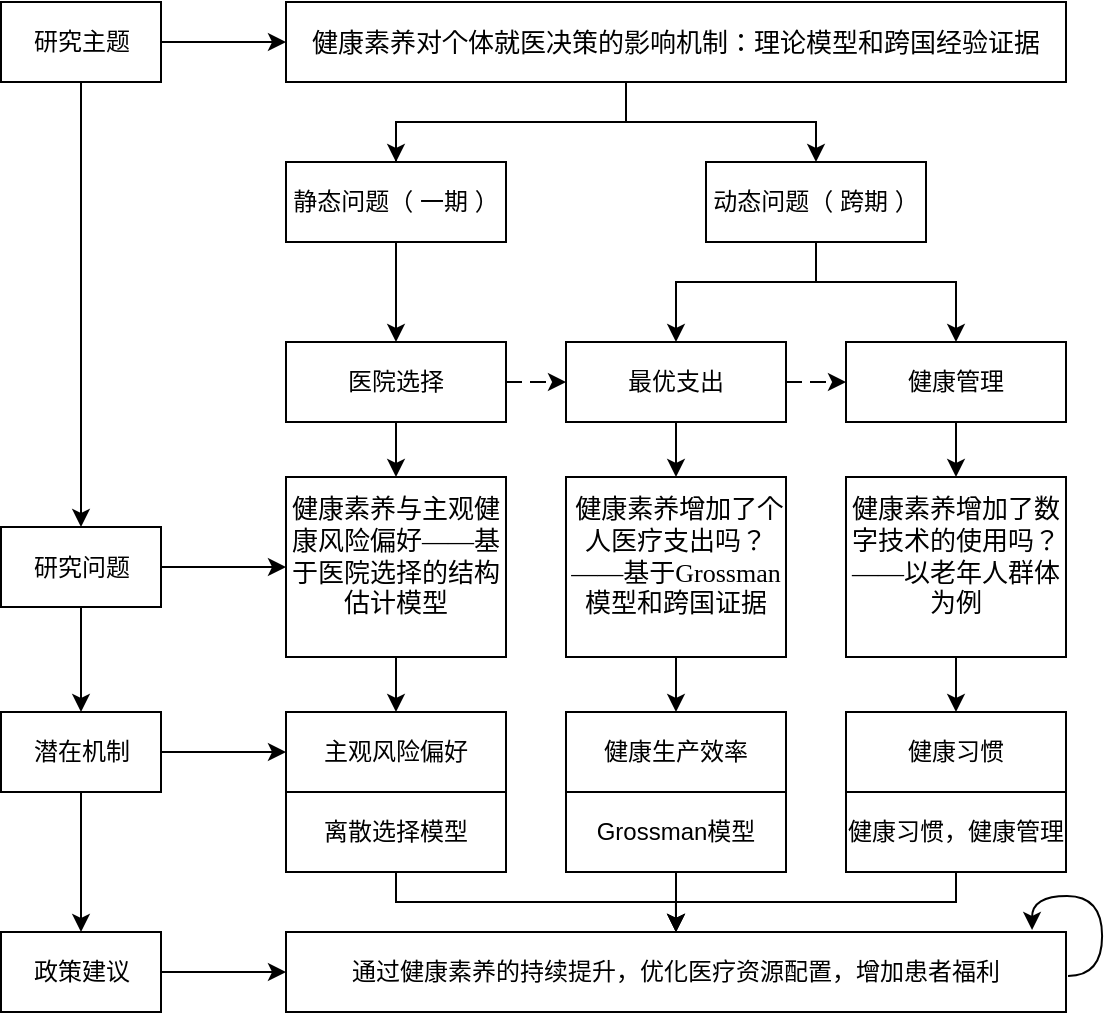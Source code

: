 <mxfile version="24.4.13" type="github">
  <diagram name="第 1 页" id="TJlREFRVbjQbi90u0qth">
    <mxGraphModel dx="934" dy="494" grid="1" gridSize="10" guides="1" tooltips="1" connect="1" arrows="1" fold="1" page="1" pageScale="1" pageWidth="827" pageHeight="1169" math="0" shadow="0">
      <root>
        <mxCell id="0" />
        <mxCell id="1" parent="0" />
        <mxCell id="6NIygA2UcwXDgmvHAig5-2" value="&lt;font style=&quot;font-size: 13px;&quot;&gt;健康素养对个体就医决策的影响机制：理论模型和跨国经验证据&lt;/font&gt;" style="rounded=0;whiteSpace=wrap;html=1;" vertex="1" parent="1">
          <mxGeometry x="380" y="40" width="390" height="40" as="geometry" />
        </mxCell>
        <mxCell id="6NIygA2UcwXDgmvHAig5-57" value="" style="edgeStyle=orthogonalEdgeStyle;rounded=0;orthogonalLoop=1;jettySize=auto;html=1;" edge="1" parent="1" source="6NIygA2UcwXDgmvHAig5-5" target="6NIygA2UcwXDgmvHAig5-24">
          <mxGeometry relative="1" as="geometry" />
        </mxCell>
        <mxCell id="6NIygA2UcwXDgmvHAig5-5" value="健康管理" style="rounded=0;whiteSpace=wrap;html=1;" vertex="1" parent="1">
          <mxGeometry x="660" y="210" width="110" height="40" as="geometry" />
        </mxCell>
        <mxCell id="6NIygA2UcwXDgmvHAig5-58" style="edgeStyle=orthogonalEdgeStyle;rounded=0;orthogonalLoop=1;jettySize=auto;html=1;" edge="1" parent="1" source="6NIygA2UcwXDgmvHAig5-10">
          <mxGeometry relative="1" as="geometry">
            <mxPoint x="435.0" y="130" as="targetPoint" />
          </mxGeometry>
        </mxCell>
        <mxCell id="6NIygA2UcwXDgmvHAig5-59" value="" style="edgeStyle=orthogonalEdgeStyle;rounded=0;orthogonalLoop=1;jettySize=auto;html=1;" edge="1" parent="1" source="6NIygA2UcwXDgmvHAig5-10" target="6NIygA2UcwXDgmvHAig5-41">
          <mxGeometry relative="1" as="geometry" />
        </mxCell>
        <mxCell id="6NIygA2UcwXDgmvHAig5-10" value="静态问题（ 一期 ）" style="rounded=0;whiteSpace=wrap;html=1;" vertex="1" parent="1">
          <mxGeometry x="380" y="120" width="110" height="40" as="geometry" />
        </mxCell>
        <mxCell id="6NIygA2UcwXDgmvHAig5-88" style="edgeStyle=orthogonalEdgeStyle;rounded=0;orthogonalLoop=1;jettySize=auto;html=1;exitX=0.5;exitY=1;exitDx=0;exitDy=0;entryX=0.5;entryY=0;entryDx=0;entryDy=0;" edge="1" parent="1" source="6NIygA2UcwXDgmvHAig5-12" target="6NIygA2UcwXDgmvHAig5-82">
          <mxGeometry relative="1" as="geometry">
            <Array as="points">
              <mxPoint x="715" y="490" />
              <mxPoint x="575" y="490" />
            </Array>
          </mxGeometry>
        </mxCell>
        <mxCell id="6NIygA2UcwXDgmvHAig5-12" value="健康习惯，健康管理" style="rounded=0;whiteSpace=wrap;html=1;" vertex="1" parent="1">
          <mxGeometry x="660" y="435" width="110" height="40" as="geometry" />
        </mxCell>
        <mxCell id="6NIygA2UcwXDgmvHAig5-86" style="edgeStyle=orthogonalEdgeStyle;rounded=0;orthogonalLoop=1;jettySize=auto;html=1;exitX=0.5;exitY=1;exitDx=0;exitDy=0;entryX=0.5;entryY=0;entryDx=0;entryDy=0;" edge="1" parent="1" source="6NIygA2UcwXDgmvHAig5-15" target="6NIygA2UcwXDgmvHAig5-82">
          <mxGeometry relative="1" as="geometry">
            <Array as="points">
              <mxPoint x="435" y="490" />
              <mxPoint x="575" y="490" />
            </Array>
          </mxGeometry>
        </mxCell>
        <mxCell id="6NIygA2UcwXDgmvHAig5-15" value="离散选择模型" style="rounded=0;whiteSpace=wrap;html=1;" vertex="1" parent="1">
          <mxGeometry x="380" y="435" width="110" height="40" as="geometry" />
        </mxCell>
        <mxCell id="6NIygA2UcwXDgmvHAig5-63" value="" style="edgeStyle=orthogonalEdgeStyle;rounded=0;orthogonalLoop=1;jettySize=auto;html=1;" edge="1" parent="1" source="6NIygA2UcwXDgmvHAig5-18" target="6NIygA2UcwXDgmvHAig5-50">
          <mxGeometry relative="1" as="geometry" />
        </mxCell>
        <mxCell id="6NIygA2UcwXDgmvHAig5-18" value="&lt;span style=&quot;text-indent: -22pt; background-color: initial; font-family: 宋体;&quot;&gt;&lt;font style=&quot;font-size: 13px;&quot;&gt;健康素养与主观健康风险偏好——基于医院选择的结构估计模型&lt;/font&gt;&lt;/span&gt;&lt;p style=&quot;margin-top:0cm;margin-right:0cm;margin-bottom:&lt;br/&gt;12.0pt;margin-left:22.0pt;text-align:justify;text-justify:inter-ideograph;&lt;br/&gt;text-indent:-22.0pt;mso-char-indent-count:0;line-height:150%;mso-list:l0 level1 lfo1&quot; class=&quot;MsoListParagraph&quot;&gt;&lt;span style=&quot;font-family: &amp;quot;Times New Roman&amp;quot;, serif;&quot; lang=&quot;EN-US&quot;&gt;&lt;/span&gt;&lt;/p&gt;" style="rounded=0;whiteSpace=wrap;html=1;" vertex="1" parent="1">
          <mxGeometry x="380" y="277.5" width="110" height="90" as="geometry" />
        </mxCell>
        <mxCell id="6NIygA2UcwXDgmvHAig5-75" value="" style="edgeStyle=orthogonalEdgeStyle;curved=1;rounded=0;orthogonalLoop=1;jettySize=auto;html=1;" edge="1" parent="1" source="6NIygA2UcwXDgmvHAig5-19" target="6NIygA2UcwXDgmvHAig5-49">
          <mxGeometry relative="1" as="geometry" />
        </mxCell>
        <mxCell id="6NIygA2UcwXDgmvHAig5-19" value="&lt;font style=&quot;font-size: 13px;&quot;&gt;&lt;span style=&quot;text-align: justify; text-indent: -22pt; background-color: initial; font-family: &amp;quot;Times New Roman&amp;quot;, serif;&quot; lang=&quot;EN-US&quot;&gt;&amp;nbsp;&lt;/span&gt;&lt;span style=&quot;text-align: justify; text-indent: -22pt; background-color: initial; font-family: 宋体;&quot;&gt;健康素养增加了个人医疗支出吗？——基于&lt;/span&gt;&lt;span style=&quot;text-align: justify; text-indent: -22pt; background-color: initial; font-family: &amp;quot;Times New Roman&amp;quot;, serif;&quot; lang=&quot;EN-US&quot;&gt;Grossman&lt;/span&gt;&lt;span style=&quot;text-align: justify; text-indent: -22pt; background-color: initial; font-family: 宋体;&quot;&gt;模型和跨国证据&lt;/span&gt;&lt;/font&gt;&lt;p style=&quot;margin-top:0cm;margin-right:0cm;margin-bottom:&lt;br/&gt;12.0pt;margin-left:22.0pt;text-align:justify;text-justify:inter-ideograph;&lt;br/&gt;text-indent:-22.0pt;mso-char-indent-count:0;line-height:150%;mso-list:l0 level1 lfo1&quot; class=&quot;MsoListParagraph&quot;&gt;&lt;span style=&quot;font-family: &amp;quot;Times New Roman&amp;quot;, serif;&quot; lang=&quot;EN-US&quot;&gt;&lt;/span&gt;&lt;/p&gt;" style="rounded=0;whiteSpace=wrap;html=1;" vertex="1" parent="1">
          <mxGeometry x="520" y="277.5" width="110" height="90" as="geometry" />
        </mxCell>
        <mxCell id="6NIygA2UcwXDgmvHAig5-77" value="" style="edgeStyle=orthogonalEdgeStyle;curved=1;rounded=0;orthogonalLoop=1;jettySize=auto;html=1;" edge="1" parent="1" source="6NIygA2UcwXDgmvHAig5-24" target="6NIygA2UcwXDgmvHAig5-48">
          <mxGeometry relative="1" as="geometry" />
        </mxCell>
        <mxCell id="6NIygA2UcwXDgmvHAig5-24" value="&lt;font style=&quot;font-size: 13px;&quot;&gt;&lt;span style=&quot;font-family: 宋体;&quot;&gt;健康素养增加了数字技术的使用吗？&lt;/span&gt;&lt;span style=&quot;font-family: 宋体; text-indent: -29.333px;&quot;&gt;——&lt;/span&gt;&lt;span style=&quot;font-family: 宋体;&quot;&gt;以老年人群体为例&lt;/span&gt;&lt;/font&gt;&lt;br&gt;&lt;p class=&quot;MsoListParagraph&quot; style=&quot;margin-top: 0cm; margin-right: 0cm; margin-left: 22pt; line-height: 150%;&quot;&gt;&lt;span lang=&quot;EN-US&quot; style=&quot;font-family: &amp;quot;Times New Roman&amp;quot;, serif;&quot;&gt;&lt;/span&gt;&lt;/p&gt;" style="rounded=0;whiteSpace=wrap;html=1;align=center;" vertex="1" parent="1">
          <mxGeometry x="660" y="277.5" width="110" height="90" as="geometry" />
        </mxCell>
        <mxCell id="6NIygA2UcwXDgmvHAig5-25" style="edgeStyle=orthogonalEdgeStyle;rounded=0;orthogonalLoop=1;jettySize=auto;html=1;exitX=0.5;exitY=1;exitDx=0;exitDy=0;" edge="1" parent="1" source="6NIygA2UcwXDgmvHAig5-10" target="6NIygA2UcwXDgmvHAig5-10">
          <mxGeometry relative="1" as="geometry" />
        </mxCell>
        <mxCell id="6NIygA2UcwXDgmvHAig5-81" value="" style="edgeStyle=orthogonalEdgeStyle;curved=1;rounded=0;orthogonalLoop=1;jettySize=auto;html=1;" edge="1" parent="1" source="6NIygA2UcwXDgmvHAig5-27">
          <mxGeometry relative="1" as="geometry">
            <mxPoint x="574.941" y="505" as="targetPoint" />
          </mxGeometry>
        </mxCell>
        <mxCell id="6NIygA2UcwXDgmvHAig5-27" value="Grossman模型" style="rounded=0;whiteSpace=wrap;html=1;" vertex="1" parent="1">
          <mxGeometry x="520" y="435" width="110" height="40" as="geometry" />
        </mxCell>
        <mxCell id="6NIygA2UcwXDgmvHAig5-11" value="动态问题（ 跨期 ）" style="rounded=0;whiteSpace=wrap;html=1;" vertex="1" parent="1">
          <mxGeometry x="590" y="120" width="110" height="40" as="geometry" />
        </mxCell>
        <mxCell id="6NIygA2UcwXDgmvHAig5-32" value="研究主题" style="rounded=0;whiteSpace=wrap;html=1;" vertex="1" parent="1">
          <mxGeometry x="237.5" y="40" width="80" height="40" as="geometry" />
        </mxCell>
        <mxCell id="6NIygA2UcwXDgmvHAig5-34" value="" style="endArrow=classic;html=1;rounded=0;exitX=1;exitY=0.5;exitDx=0;exitDy=0;entryX=0;entryY=0.5;entryDx=0;entryDy=0;" edge="1" parent="1" source="6NIygA2UcwXDgmvHAig5-32" target="6NIygA2UcwXDgmvHAig5-2">
          <mxGeometry width="50" height="50" relative="1" as="geometry">
            <mxPoint x="600" y="230" as="sourcePoint" />
            <mxPoint x="650" y="180" as="targetPoint" />
          </mxGeometry>
        </mxCell>
        <mxCell id="6NIygA2UcwXDgmvHAig5-39" value="" style="edgeStyle=orthogonalEdgeStyle;rounded=0;orthogonalLoop=1;jettySize=auto;html=1;" edge="1" parent="1" source="6NIygA2UcwXDgmvHAig5-35" target="6NIygA2UcwXDgmvHAig5-36">
          <mxGeometry relative="1" as="geometry" />
        </mxCell>
        <mxCell id="6NIygA2UcwXDgmvHAig5-62" value="" style="edgeStyle=orthogonalEdgeStyle;rounded=0;orthogonalLoop=1;jettySize=auto;html=1;" edge="1" parent="1" source="6NIygA2UcwXDgmvHAig5-35" target="6NIygA2UcwXDgmvHAig5-18">
          <mxGeometry relative="1" as="geometry" />
        </mxCell>
        <mxCell id="6NIygA2UcwXDgmvHAig5-35" value="研究问题" style="rounded=0;whiteSpace=wrap;html=1;" vertex="1" parent="1">
          <mxGeometry x="237.5" y="302.5" width="80" height="40" as="geometry" />
        </mxCell>
        <mxCell id="6NIygA2UcwXDgmvHAig5-40" value="" style="edgeStyle=orthogonalEdgeStyle;rounded=0;orthogonalLoop=1;jettySize=auto;html=1;" edge="1" parent="1" source="6NIygA2UcwXDgmvHAig5-36" target="6NIygA2UcwXDgmvHAig5-37">
          <mxGeometry relative="1" as="geometry" />
        </mxCell>
        <mxCell id="6NIygA2UcwXDgmvHAig5-76" value="" style="edgeStyle=orthogonalEdgeStyle;curved=1;rounded=0;orthogonalLoop=1;jettySize=auto;html=1;" edge="1" parent="1" source="6NIygA2UcwXDgmvHAig5-36" target="6NIygA2UcwXDgmvHAig5-50">
          <mxGeometry relative="1" as="geometry" />
        </mxCell>
        <mxCell id="6NIygA2UcwXDgmvHAig5-36" value="潜在机制" style="rounded=0;whiteSpace=wrap;html=1;" vertex="1" parent="1">
          <mxGeometry x="237.5" y="395" width="80" height="40" as="geometry" />
        </mxCell>
        <mxCell id="6NIygA2UcwXDgmvHAig5-84" value="" style="edgeStyle=orthogonalEdgeStyle;curved=1;rounded=0;orthogonalLoop=1;jettySize=auto;html=1;" edge="1" parent="1" source="6NIygA2UcwXDgmvHAig5-37" target="6NIygA2UcwXDgmvHAig5-82">
          <mxGeometry relative="1" as="geometry" />
        </mxCell>
        <mxCell id="6NIygA2UcwXDgmvHAig5-37" value="政策建议" style="rounded=0;whiteSpace=wrap;html=1;" vertex="1" parent="1">
          <mxGeometry x="237.5" y="505" width="80" height="40" as="geometry" />
        </mxCell>
        <mxCell id="6NIygA2UcwXDgmvHAig5-38" value="" style="endArrow=classic;html=1;rounded=0;exitX=0.5;exitY=1;exitDx=0;exitDy=0;entryX=0.5;entryY=0;entryDx=0;entryDy=0;" edge="1" parent="1" source="6NIygA2UcwXDgmvHAig5-32" target="6NIygA2UcwXDgmvHAig5-35">
          <mxGeometry width="50" height="50" relative="1" as="geometry">
            <mxPoint x="600" y="230" as="sourcePoint" />
            <mxPoint x="650" y="180" as="targetPoint" />
          </mxGeometry>
        </mxCell>
        <mxCell id="6NIygA2UcwXDgmvHAig5-51" value="" style="edgeStyle=orthogonalEdgeStyle;rounded=0;orthogonalLoop=1;jettySize=auto;html=1;dashed=1;dashPattern=8 8;" edge="1" parent="1" source="6NIygA2UcwXDgmvHAig5-41" target="6NIygA2UcwXDgmvHAig5-42">
          <mxGeometry relative="1" as="geometry" />
        </mxCell>
        <mxCell id="6NIygA2UcwXDgmvHAig5-55" value="" style="edgeStyle=orthogonalEdgeStyle;rounded=0;orthogonalLoop=1;jettySize=auto;html=1;" edge="1" parent="1" source="6NIygA2UcwXDgmvHAig5-41" target="6NIygA2UcwXDgmvHAig5-18">
          <mxGeometry relative="1" as="geometry" />
        </mxCell>
        <mxCell id="6NIygA2UcwXDgmvHAig5-41" value="医院选择" style="rounded=0;whiteSpace=wrap;html=1;" vertex="1" parent="1">
          <mxGeometry x="380" y="210" width="110" height="40" as="geometry" />
        </mxCell>
        <mxCell id="6NIygA2UcwXDgmvHAig5-52" value="" style="edgeStyle=orthogonalEdgeStyle;rounded=0;orthogonalLoop=1;jettySize=auto;html=1;dashed=1;dashPattern=8 8;" edge="1" parent="1" source="6NIygA2UcwXDgmvHAig5-42" target="6NIygA2UcwXDgmvHAig5-5">
          <mxGeometry relative="1" as="geometry" />
        </mxCell>
        <mxCell id="6NIygA2UcwXDgmvHAig5-56" value="" style="edgeStyle=orthogonalEdgeStyle;rounded=0;orthogonalLoop=1;jettySize=auto;html=1;" edge="1" parent="1" source="6NIygA2UcwXDgmvHAig5-42" target="6NIygA2UcwXDgmvHAig5-19">
          <mxGeometry relative="1" as="geometry" />
        </mxCell>
        <mxCell id="6NIygA2UcwXDgmvHAig5-42" value="最优支出" style="rounded=0;whiteSpace=wrap;html=1;" vertex="1" parent="1">
          <mxGeometry x="520" y="210" width="110" height="40" as="geometry" />
        </mxCell>
        <mxCell id="6NIygA2UcwXDgmvHAig5-45" value="" style="endArrow=classic;html=1;rounded=0;exitX=0.5;exitY=1;exitDx=0;exitDy=0;entryX=0.5;entryY=0;entryDx=0;entryDy=0;edgeStyle=orthogonalEdgeStyle;" edge="1" parent="1" source="6NIygA2UcwXDgmvHAig5-2" target="6NIygA2UcwXDgmvHAig5-10">
          <mxGeometry width="50" height="50" relative="1" as="geometry">
            <mxPoint x="585" y="90" as="sourcePoint" />
            <mxPoint x="585" y="140" as="targetPoint" />
            <Array as="points">
              <mxPoint x="550" y="80" />
              <mxPoint x="550" y="100" />
              <mxPoint x="435" y="100" />
            </Array>
          </mxGeometry>
        </mxCell>
        <mxCell id="6NIygA2UcwXDgmvHAig5-46" value="" style="endArrow=classic;html=1;rounded=0;exitX=0.5;exitY=1;exitDx=0;exitDy=0;entryX=0.5;entryY=0;entryDx=0;entryDy=0;edgeStyle=orthogonalEdgeStyle;" edge="1" parent="1" source="6NIygA2UcwXDgmvHAig5-2" target="6NIygA2UcwXDgmvHAig5-11">
          <mxGeometry width="50" height="50" relative="1" as="geometry">
            <mxPoint x="585" y="90" as="sourcePoint" />
            <mxPoint x="445" y="140" as="targetPoint" />
            <Array as="points">
              <mxPoint x="550" y="80" />
              <mxPoint x="550" y="100" />
              <mxPoint x="645" y="100" />
            </Array>
          </mxGeometry>
        </mxCell>
        <mxCell id="6NIygA2UcwXDgmvHAig5-48" value="健康习惯" style="rounded=0;whiteSpace=wrap;html=1;" vertex="1" parent="1">
          <mxGeometry x="660" y="395" width="110" height="40" as="geometry" />
        </mxCell>
        <mxCell id="6NIygA2UcwXDgmvHAig5-49" value="健康生产效率" style="rounded=0;whiteSpace=wrap;html=1;" vertex="1" parent="1">
          <mxGeometry x="520" y="395" width="110" height="40" as="geometry" />
        </mxCell>
        <mxCell id="6NIygA2UcwXDgmvHAig5-50" value="主观风险偏好" style="rounded=0;whiteSpace=wrap;html=1;" vertex="1" parent="1">
          <mxGeometry x="380" y="395" width="110" height="40" as="geometry" />
        </mxCell>
        <mxCell id="6NIygA2UcwXDgmvHAig5-60" value="" style="endArrow=classic;html=1;rounded=0;exitX=0.5;exitY=1;exitDx=0;exitDy=0;entryX=0.5;entryY=0;entryDx=0;entryDy=0;edgeStyle=orthogonalEdgeStyle;" edge="1" parent="1" source="6NIygA2UcwXDgmvHAig5-11" target="6NIygA2UcwXDgmvHAig5-42">
          <mxGeometry width="50" height="50" relative="1" as="geometry">
            <mxPoint x="585" y="90" as="sourcePoint" />
            <mxPoint x="445" y="130" as="targetPoint" />
            <Array as="points">
              <mxPoint x="645" y="180" />
              <mxPoint x="575" y="180" />
            </Array>
          </mxGeometry>
        </mxCell>
        <mxCell id="6NIygA2UcwXDgmvHAig5-61" value="" style="endArrow=classic;html=1;rounded=0;exitX=0.5;exitY=1;exitDx=0;exitDy=0;entryX=0.5;entryY=0;entryDx=0;entryDy=0;edgeStyle=orthogonalEdgeStyle;" edge="1" parent="1" source="6NIygA2UcwXDgmvHAig5-11" target="6NIygA2UcwXDgmvHAig5-5">
          <mxGeometry width="50" height="50" relative="1" as="geometry">
            <mxPoint x="665" y="170" as="sourcePoint" />
            <mxPoint x="585" y="230" as="targetPoint" />
            <Array as="points">
              <mxPoint x="645" y="180" />
              <mxPoint x="715" y="180" />
            </Array>
          </mxGeometry>
        </mxCell>
        <mxCell id="6NIygA2UcwXDgmvHAig5-74" style="edgeStyle=orthogonalEdgeStyle;curved=1;rounded=0;orthogonalLoop=1;jettySize=auto;html=1;exitX=1;exitY=0.25;exitDx=0;exitDy=0;entryX=0.86;entryY=-0.066;entryDx=0;entryDy=0;entryPerimeter=0;" edge="1" parent="1">
          <mxGeometry relative="1" as="geometry">
            <mxPoint x="753.04" y="504" as="targetPoint" />
            <mxPoint x="771.01" y="526.94" as="sourcePoint" />
            <Array as="points">
              <mxPoint x="788.04" y="527" />
              <mxPoint x="788.04" y="487" />
              <mxPoint x="753.04" y="487" />
            </Array>
          </mxGeometry>
        </mxCell>
        <mxCell id="6NIygA2UcwXDgmvHAig5-82" value="通过健康素养的持续提升，优化医疗资源配置，增加患者福利" style="whiteSpace=wrap;html=1;rounded=0;" vertex="1" parent="1">
          <mxGeometry x="380" y="505" width="390" height="40" as="geometry" />
        </mxCell>
      </root>
    </mxGraphModel>
  </diagram>
</mxfile>
